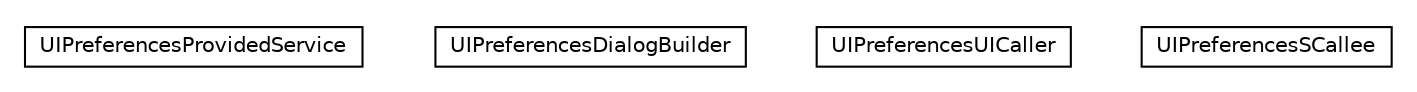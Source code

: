 #!/usr/local/bin/dot
#
# Class diagram 
# Generated by UMLGraph version R5_6-24-gf6e263 (http://www.umlgraph.org/)
#

digraph G {
	edge [fontname="Helvetica",fontsize=10,labelfontname="Helvetica",labelfontsize=10];
	node [fontname="Helvetica",fontsize=10,shape=plaintext];
	nodesep=0.25;
	ranksep=0.5;
	// org.universAAL.ui.dm.ui.preferences.editor.UIPreferencesProvidedService
	c1048712 [label=<<table title="org.universAAL.ui.dm.ui.preferences.editor.UIPreferencesProvidedService" border="0" cellborder="1" cellspacing="0" cellpadding="2" port="p" href="./UIPreferencesProvidedService.html">
		<tr><td><table border="0" cellspacing="0" cellpadding="1">
<tr><td align="center" balign="center"> UIPreferencesProvidedService </td></tr>
		</table></td></tr>
		</table>>, URL="./UIPreferencesProvidedService.html", fontname="Helvetica", fontcolor="black", fontsize=10.0];
	// org.universAAL.ui.dm.ui.preferences.editor.UIPreferencesDialogBuilder
	c1048713 [label=<<table title="org.universAAL.ui.dm.ui.preferences.editor.UIPreferencesDialogBuilder" border="0" cellborder="1" cellspacing="0" cellpadding="2" port="p" href="./UIPreferencesDialogBuilder.html">
		<tr><td><table border="0" cellspacing="0" cellpadding="1">
<tr><td align="center" balign="center"> UIPreferencesDialogBuilder </td></tr>
		</table></td></tr>
		</table>>, URL="./UIPreferencesDialogBuilder.html", fontname="Helvetica", fontcolor="black", fontsize=10.0];
	// org.universAAL.ui.dm.ui.preferences.editor.UIPreferencesUICaller
	c1048714 [label=<<table title="org.universAAL.ui.dm.ui.preferences.editor.UIPreferencesUICaller" border="0" cellborder="1" cellspacing="0" cellpadding="2" port="p" href="./UIPreferencesUICaller.html">
		<tr><td><table border="0" cellspacing="0" cellpadding="1">
<tr><td align="center" balign="center"> UIPreferencesUICaller </td></tr>
		</table></td></tr>
		</table>>, URL="./UIPreferencesUICaller.html", fontname="Helvetica", fontcolor="black", fontsize=10.0];
	// org.universAAL.ui.dm.ui.preferences.editor.UIPreferencesSCallee
	c1048715 [label=<<table title="org.universAAL.ui.dm.ui.preferences.editor.UIPreferencesSCallee" border="0" cellborder="1" cellspacing="0" cellpadding="2" port="p" href="./UIPreferencesSCallee.html">
		<tr><td><table border="0" cellspacing="0" cellpadding="1">
<tr><td align="center" balign="center"> UIPreferencesSCallee </td></tr>
		</table></td></tr>
		</table>>, URL="./UIPreferencesSCallee.html", fontname="Helvetica", fontcolor="black", fontsize=10.0];
}

